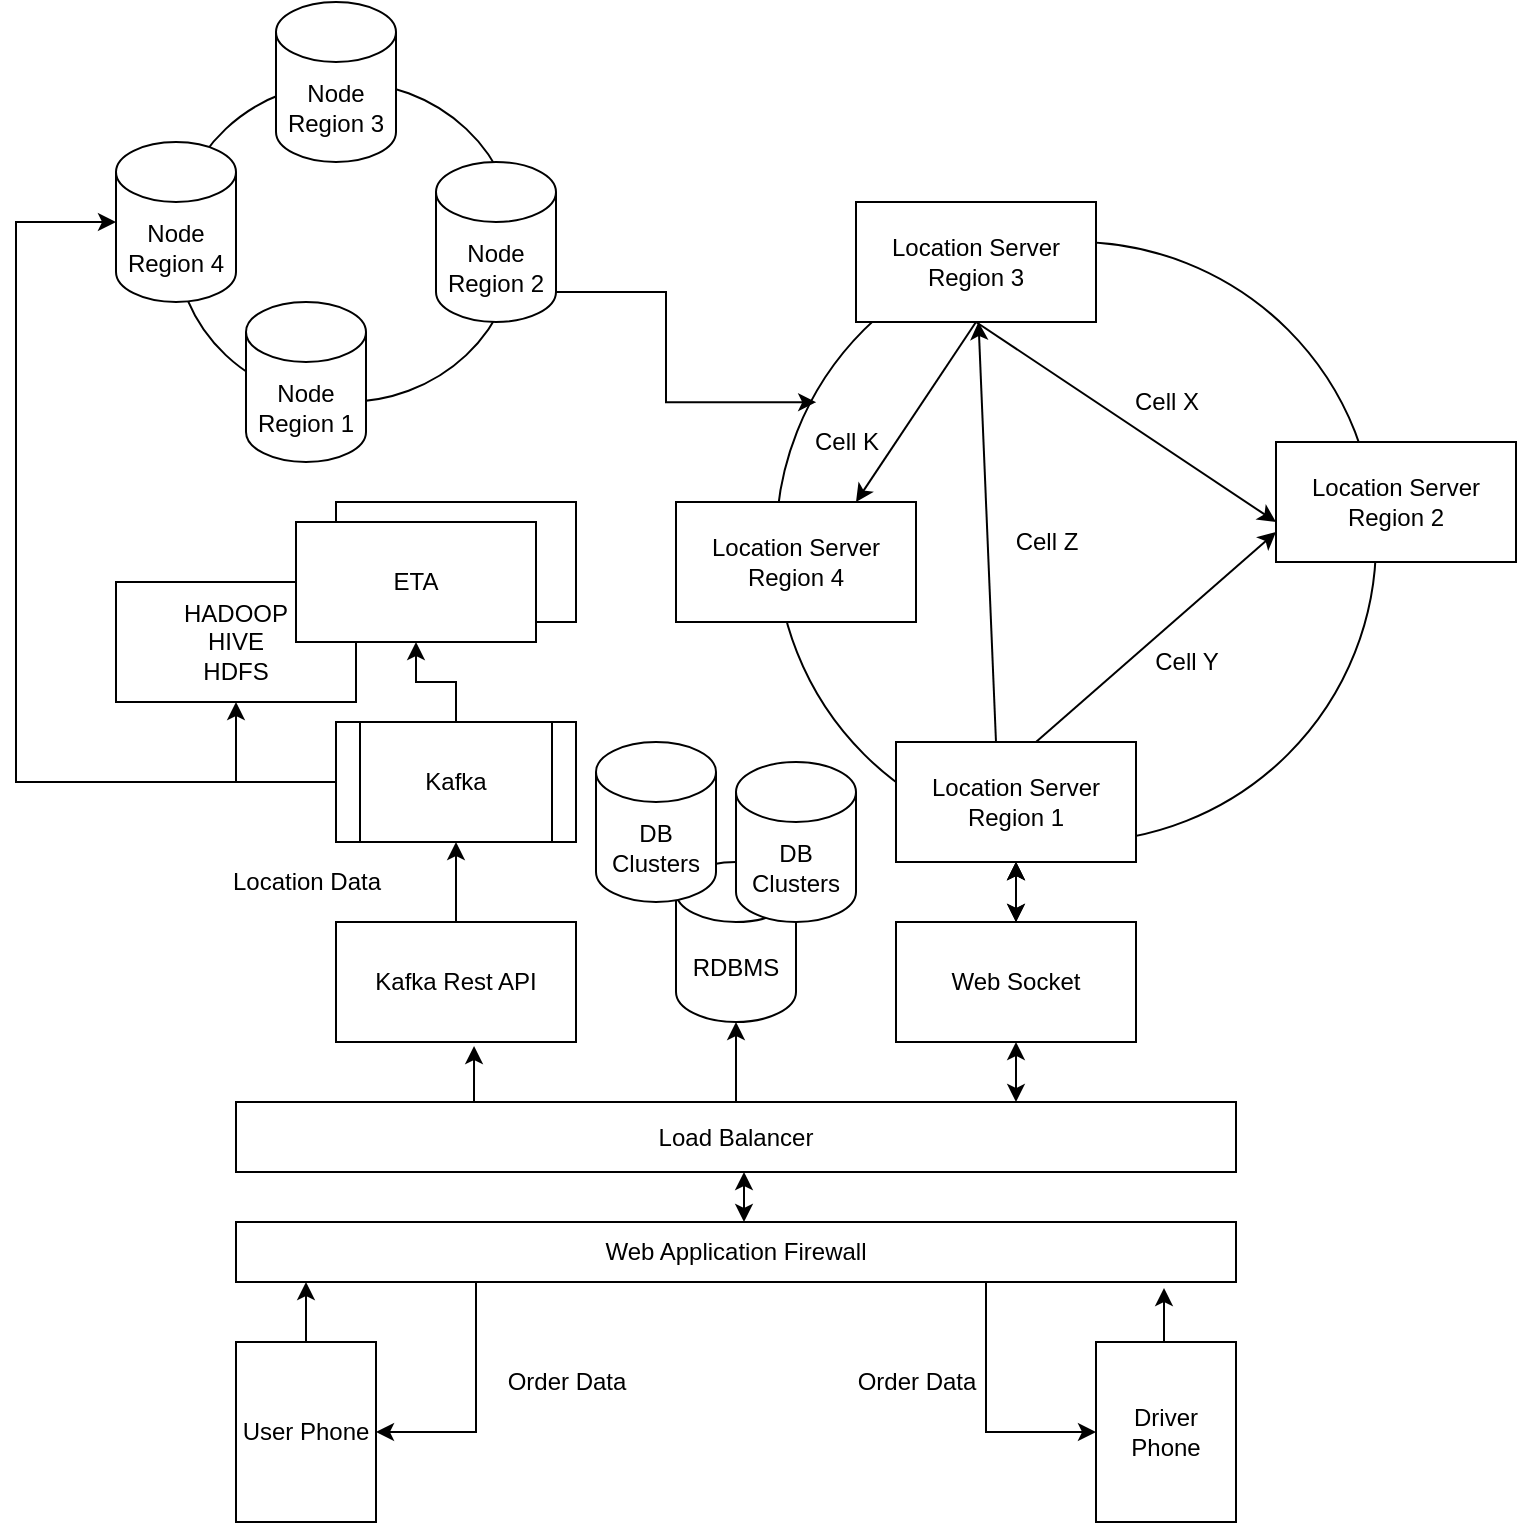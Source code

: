 <mxfile version="13.7.5" type="github">
  <diagram id="a-hNKrIe5wcMUVFYVmN9" name="Page-1">
    <mxGraphModel dx="1038" dy="541" grid="1" gridSize="10" guides="1" tooltips="1" connect="1" arrows="1" fold="1" page="1" pageScale="1" pageWidth="827" pageHeight="1169" math="0" shadow="0">
      <root>
        <mxCell id="0" />
        <mxCell id="1" parent="0" />
        <mxCell id="E4Z5nEvZud3JDpQfC3DB-65" value="" style="rounded=0;whiteSpace=wrap;html=1;" vertex="1" parent="1">
          <mxGeometry x="210" y="300" width="120" height="60" as="geometry" />
        </mxCell>
        <mxCell id="E4Z5nEvZud3JDpQfC3DB-8" style="edgeStyle=orthogonalEdgeStyle;rounded=0;orthogonalLoop=1;jettySize=auto;html=1;exitX=0.5;exitY=0;exitDx=0;exitDy=0;entryX=0.07;entryY=1;entryDx=0;entryDy=0;entryPerimeter=0;" edge="1" parent="1" source="E4Z5nEvZud3JDpQfC3DB-1" target="E4Z5nEvZud3JDpQfC3DB-3">
          <mxGeometry relative="1" as="geometry" />
        </mxCell>
        <mxCell id="E4Z5nEvZud3JDpQfC3DB-1" value="User Phone" style="rounded=0;whiteSpace=wrap;html=1;" vertex="1" parent="1">
          <mxGeometry x="160" y="720" width="70" height="90" as="geometry" />
        </mxCell>
        <mxCell id="E4Z5nEvZud3JDpQfC3DB-9" style="edgeStyle=orthogonalEdgeStyle;rounded=0;orthogonalLoop=1;jettySize=auto;html=1;exitX=0.5;exitY=0;exitDx=0;exitDy=0;entryX=0.928;entryY=1.1;entryDx=0;entryDy=0;entryPerimeter=0;" edge="1" parent="1" source="E4Z5nEvZud3JDpQfC3DB-2" target="E4Z5nEvZud3JDpQfC3DB-3">
          <mxGeometry relative="1" as="geometry" />
        </mxCell>
        <mxCell id="E4Z5nEvZud3JDpQfC3DB-2" value="Driver Phone" style="rounded=0;whiteSpace=wrap;html=1;" vertex="1" parent="1">
          <mxGeometry x="590" y="720" width="70" height="90" as="geometry" />
        </mxCell>
        <mxCell id="E4Z5nEvZud3JDpQfC3DB-61" style="edgeStyle=orthogonalEdgeStyle;rounded=0;orthogonalLoop=1;jettySize=auto;html=1;entryX=1;entryY=0.5;entryDx=0;entryDy=0;" edge="1" parent="1" source="E4Z5nEvZud3JDpQfC3DB-3" target="E4Z5nEvZud3JDpQfC3DB-1">
          <mxGeometry relative="1" as="geometry">
            <Array as="points">
              <mxPoint x="280" y="765" />
            </Array>
          </mxGeometry>
        </mxCell>
        <mxCell id="E4Z5nEvZud3JDpQfC3DB-62" style="edgeStyle=orthogonalEdgeStyle;rounded=0;orthogonalLoop=1;jettySize=auto;html=1;entryX=0;entryY=0.5;entryDx=0;entryDy=0;exitX=0.75;exitY=1;exitDx=0;exitDy=0;" edge="1" parent="1" source="E4Z5nEvZud3JDpQfC3DB-3" target="E4Z5nEvZud3JDpQfC3DB-2">
          <mxGeometry relative="1" as="geometry">
            <mxPoint x="470" y="700" as="sourcePoint" />
          </mxGeometry>
        </mxCell>
        <mxCell id="E4Z5nEvZud3JDpQfC3DB-3" value="Web Application Firewall" style="rounded=0;whiteSpace=wrap;html=1;" vertex="1" parent="1">
          <mxGeometry x="160" y="660" width="500" height="30" as="geometry" />
        </mxCell>
        <mxCell id="E4Z5nEvZud3JDpQfC3DB-11" style="edgeStyle=orthogonalEdgeStyle;rounded=0;orthogonalLoop=1;jettySize=auto;html=1;exitX=0.25;exitY=0;exitDx=0;exitDy=0;entryX=0.541;entryY=1.067;entryDx=0;entryDy=0;entryPerimeter=0;" edge="1" parent="1" source="E4Z5nEvZud3JDpQfC3DB-4">
          <mxGeometry relative="1" as="geometry">
            <mxPoint x="279.02" y="572.01" as="targetPoint" />
          </mxGeometry>
        </mxCell>
        <mxCell id="E4Z5nEvZud3JDpQfC3DB-70" style="edgeStyle=orthogonalEdgeStyle;rounded=0;orthogonalLoop=1;jettySize=auto;html=1;exitX=0.5;exitY=0;exitDx=0;exitDy=0;" edge="1" parent="1" source="E4Z5nEvZud3JDpQfC3DB-4" target="E4Z5nEvZud3JDpQfC3DB-69">
          <mxGeometry relative="1" as="geometry" />
        </mxCell>
        <mxCell id="E4Z5nEvZud3JDpQfC3DB-4" value="Load Balancer" style="rounded=0;whiteSpace=wrap;html=1;" vertex="1" parent="1">
          <mxGeometry x="160" y="600" width="500" height="35" as="geometry" />
        </mxCell>
        <mxCell id="E4Z5nEvZud3JDpQfC3DB-20" style="edgeStyle=orthogonalEdgeStyle;rounded=0;orthogonalLoop=1;jettySize=auto;html=1;exitX=0.5;exitY=0;exitDx=0;exitDy=0;entryX=0.5;entryY=1;entryDx=0;entryDy=0;" edge="1" parent="1" source="E4Z5nEvZud3JDpQfC3DB-13" target="E4Z5nEvZud3JDpQfC3DB-18">
          <mxGeometry relative="1" as="geometry" />
        </mxCell>
        <mxCell id="E4Z5nEvZud3JDpQfC3DB-13" value="Kafka Rest API" style="rounded=0;whiteSpace=wrap;html=1;" vertex="1" parent="1">
          <mxGeometry x="210" y="510" width="120" height="60" as="geometry" />
        </mxCell>
        <mxCell id="E4Z5nEvZud3JDpQfC3DB-57" value="" style="edgeStyle=orthogonalEdgeStyle;rounded=0;orthogonalLoop=1;jettySize=auto;html=1;" edge="1" parent="1" source="E4Z5nEvZud3JDpQfC3DB-14" target="E4Z5nEvZud3JDpQfC3DB-25">
          <mxGeometry relative="1" as="geometry" />
        </mxCell>
        <mxCell id="E4Z5nEvZud3JDpQfC3DB-14" value="Web Socket" style="rounded=0;whiteSpace=wrap;html=1;" vertex="1" parent="1">
          <mxGeometry x="490" y="510" width="120" height="60" as="geometry" />
        </mxCell>
        <mxCell id="E4Z5nEvZud3JDpQfC3DB-64" style="edgeStyle=orthogonalEdgeStyle;rounded=0;orthogonalLoop=1;jettySize=auto;html=1;exitX=0.5;exitY=0;exitDx=0;exitDy=0;entryX=0.5;entryY=1;entryDx=0;entryDy=0;" edge="1" parent="1" source="E4Z5nEvZud3JDpQfC3DB-18" target="E4Z5nEvZud3JDpQfC3DB-28">
          <mxGeometry relative="1" as="geometry" />
        </mxCell>
        <mxCell id="E4Z5nEvZud3JDpQfC3DB-71" style="edgeStyle=orthogonalEdgeStyle;rounded=0;orthogonalLoop=1;jettySize=auto;html=1;exitX=0;exitY=0.5;exitDx=0;exitDy=0;entryX=0.5;entryY=1;entryDx=0;entryDy=0;" edge="1" parent="1" source="E4Z5nEvZud3JDpQfC3DB-18" target="E4Z5nEvZud3JDpQfC3DB-19">
          <mxGeometry relative="1" as="geometry" />
        </mxCell>
        <mxCell id="E4Z5nEvZud3JDpQfC3DB-80" style="edgeStyle=orthogonalEdgeStyle;rounded=0;orthogonalLoop=1;jettySize=auto;html=1;entryX=0;entryY=0.5;entryDx=0;entryDy=0;entryPerimeter=0;" edge="1" parent="1" source="E4Z5nEvZud3JDpQfC3DB-18" target="E4Z5nEvZud3JDpQfC3DB-39">
          <mxGeometry relative="1" as="geometry">
            <Array as="points">
              <mxPoint x="50" y="440" />
              <mxPoint x="50" y="160" />
            </Array>
          </mxGeometry>
        </mxCell>
        <mxCell id="E4Z5nEvZud3JDpQfC3DB-18" value="Kafka" style="shape=process;whiteSpace=wrap;html=1;backgroundOutline=1;" vertex="1" parent="1">
          <mxGeometry x="210" y="410" width="120" height="60" as="geometry" />
        </mxCell>
        <mxCell id="E4Z5nEvZud3JDpQfC3DB-19" value="&lt;div&gt;HADOOP&lt;/div&gt;&lt;div&gt;HIVE&lt;/div&gt;&lt;div&gt;HDFS&lt;br&gt;&lt;/div&gt;" style="rounded=0;whiteSpace=wrap;html=1;" vertex="1" parent="1">
          <mxGeometry x="100" y="340" width="120" height="60" as="geometry" />
        </mxCell>
        <mxCell id="E4Z5nEvZud3JDpQfC3DB-22" value="" style="ellipse;whiteSpace=wrap;html=1;aspect=fixed;" vertex="1" parent="1">
          <mxGeometry x="430" y="170" width="300" height="300" as="geometry" />
        </mxCell>
        <mxCell id="E4Z5nEvZud3JDpQfC3DB-23" value="Location Server Region 3" style="rounded=0;whiteSpace=wrap;html=1;" vertex="1" parent="1">
          <mxGeometry x="470" y="150" width="120" height="60" as="geometry" />
        </mxCell>
        <mxCell id="E4Z5nEvZud3JDpQfC3DB-24" value="Location Server Region 2" style="rounded=0;whiteSpace=wrap;html=1;" vertex="1" parent="1">
          <mxGeometry x="680" y="270" width="120" height="60" as="geometry" />
        </mxCell>
        <mxCell id="E4Z5nEvZud3JDpQfC3DB-25" value="Location Server Region 1" style="rounded=0;whiteSpace=wrap;html=1;" vertex="1" parent="1">
          <mxGeometry x="490" y="420" width="120" height="60" as="geometry" />
        </mxCell>
        <mxCell id="E4Z5nEvZud3JDpQfC3DB-26" value="Location Server Region 4" style="rounded=0;whiteSpace=wrap;html=1;" vertex="1" parent="1">
          <mxGeometry x="380" y="300" width="120" height="60" as="geometry" />
        </mxCell>
        <mxCell id="E4Z5nEvZud3JDpQfC3DB-28" value="ETA" style="rounded=0;whiteSpace=wrap;html=1;" vertex="1" parent="1">
          <mxGeometry x="190" y="310" width="120" height="60" as="geometry" />
        </mxCell>
        <mxCell id="E4Z5nEvZud3JDpQfC3DB-38" value="" style="ellipse;whiteSpace=wrap;html=1;" vertex="1" parent="1">
          <mxGeometry x="130" y="90" width="170" height="160" as="geometry" />
        </mxCell>
        <mxCell id="E4Z5nEvZud3JDpQfC3DB-35" value="Node Region 1" style="shape=cylinder3;whiteSpace=wrap;html=1;boundedLbl=1;backgroundOutline=1;size=15;" vertex="1" parent="1">
          <mxGeometry x="165" y="200" width="60" height="80" as="geometry" />
        </mxCell>
        <mxCell id="E4Z5nEvZud3JDpQfC3DB-66" style="edgeStyle=orthogonalEdgeStyle;rounded=0;orthogonalLoop=1;jettySize=auto;html=1;exitX=1;exitY=1;exitDx=0;exitDy=-15;exitPerimeter=0;entryX=0.067;entryY=0.267;entryDx=0;entryDy=0;entryPerimeter=0;" edge="1" parent="1" source="E4Z5nEvZud3JDpQfC3DB-36" target="E4Z5nEvZud3JDpQfC3DB-22">
          <mxGeometry relative="1" as="geometry" />
        </mxCell>
        <mxCell id="E4Z5nEvZud3JDpQfC3DB-36" value="Node Region 2" style="shape=cylinder3;whiteSpace=wrap;html=1;boundedLbl=1;backgroundOutline=1;size=15;" vertex="1" parent="1">
          <mxGeometry x="260" y="130" width="60" height="80" as="geometry" />
        </mxCell>
        <mxCell id="E4Z5nEvZud3JDpQfC3DB-37" value="Node Region 3" style="shape=cylinder3;whiteSpace=wrap;html=1;boundedLbl=1;backgroundOutline=1;size=15;" vertex="1" parent="1">
          <mxGeometry x="180" y="50" width="60" height="80" as="geometry" />
        </mxCell>
        <mxCell id="E4Z5nEvZud3JDpQfC3DB-39" value="Node Region 4" style="shape=cylinder3;whiteSpace=wrap;html=1;boundedLbl=1;backgroundOutline=1;size=15;" vertex="1" parent="1">
          <mxGeometry x="100" y="120" width="60" height="80" as="geometry" />
        </mxCell>
        <mxCell id="E4Z5nEvZud3JDpQfC3DB-41" value="" style="endArrow=classic;html=1;entryX=0;entryY=0.75;entryDx=0;entryDy=0;" edge="1" parent="1" target="E4Z5nEvZud3JDpQfC3DB-24">
          <mxGeometry width="50" height="50" relative="1" as="geometry">
            <mxPoint x="560" y="420" as="sourcePoint" />
            <mxPoint x="610" y="370" as="targetPoint" />
          </mxGeometry>
        </mxCell>
        <mxCell id="E4Z5nEvZud3JDpQfC3DB-42" value="" style="endArrow=classic;html=1;" edge="1" parent="1" target="E4Z5nEvZud3JDpQfC3DB-23">
          <mxGeometry width="50" height="50" relative="1" as="geometry">
            <mxPoint x="540" y="420" as="sourcePoint" />
            <mxPoint x="590" y="370" as="targetPoint" />
          </mxGeometry>
        </mxCell>
        <mxCell id="E4Z5nEvZud3JDpQfC3DB-46" value="" style="endArrow=classic;html=1;entryX=0.75;entryY=0;entryDx=0;entryDy=0;" edge="1" parent="1" target="E4Z5nEvZud3JDpQfC3DB-26">
          <mxGeometry width="50" height="50" relative="1" as="geometry">
            <mxPoint x="530" y="210" as="sourcePoint" />
            <mxPoint x="490" y="270" as="targetPoint" />
          </mxGeometry>
        </mxCell>
        <mxCell id="E4Z5nEvZud3JDpQfC3DB-47" value="" style="endArrow=classic;html=1;exitX=0.5;exitY=1;exitDx=0;exitDy=0;" edge="1" parent="1" source="E4Z5nEvZud3JDpQfC3DB-23">
          <mxGeometry width="50" height="50" relative="1" as="geometry">
            <mxPoint x="540" y="220" as="sourcePoint" />
            <mxPoint x="680" y="310" as="targetPoint" />
          </mxGeometry>
        </mxCell>
        <mxCell id="E4Z5nEvZud3JDpQfC3DB-54" value="" style="endArrow=classic;startArrow=classic;html=1;exitX=0.5;exitY=0;exitDx=0;exitDy=0;entryX=0.5;entryY=1;entryDx=0;entryDy=0;" edge="1" parent="1" source="E4Z5nEvZud3JDpQfC3DB-14" target="E4Z5nEvZud3JDpQfC3DB-25">
          <mxGeometry width="50" height="50" relative="1" as="geometry">
            <mxPoint x="505" y="530" as="sourcePoint" />
            <mxPoint x="555" y="480" as="targetPoint" />
          </mxGeometry>
        </mxCell>
        <mxCell id="E4Z5nEvZud3JDpQfC3DB-55" value="" style="endArrow=classic;startArrow=classic;html=1;exitX=0.5;exitY=0;exitDx=0;exitDy=0;entryX=0.5;entryY=1;entryDx=0;entryDy=0;" edge="1" parent="1">
          <mxGeometry width="50" height="50" relative="1" as="geometry">
            <mxPoint x="550" y="510" as="sourcePoint" />
            <mxPoint x="550" y="480" as="targetPoint" />
          </mxGeometry>
        </mxCell>
        <mxCell id="E4Z5nEvZud3JDpQfC3DB-59" value="" style="endArrow=classic;startArrow=classic;html=1;entryX=0.5;entryY=1;entryDx=0;entryDy=0;exitX=0.78;exitY=0;exitDx=0;exitDy=0;exitPerimeter=0;" edge="1" parent="1" source="E4Z5nEvZud3JDpQfC3DB-4" target="E4Z5nEvZud3JDpQfC3DB-14">
          <mxGeometry width="50" height="50" relative="1" as="geometry">
            <mxPoint x="390" y="590" as="sourcePoint" />
            <mxPoint x="440" y="540" as="targetPoint" />
          </mxGeometry>
        </mxCell>
        <mxCell id="E4Z5nEvZud3JDpQfC3DB-60" value="" style="endArrow=classic;startArrow=classic;html=1;" edge="1" parent="1">
          <mxGeometry width="50" height="50" relative="1" as="geometry">
            <mxPoint x="414" y="660" as="sourcePoint" />
            <mxPoint x="414" y="635" as="targetPoint" />
            <Array as="points">
              <mxPoint x="414" y="635" />
            </Array>
          </mxGeometry>
        </mxCell>
        <mxCell id="E4Z5nEvZud3JDpQfC3DB-68" value="Order Data" style="text;html=1;align=center;verticalAlign=middle;resizable=0;points=[];autosize=1;" vertex="1" parent="1">
          <mxGeometry x="465" y="730" width="70" height="20" as="geometry" />
        </mxCell>
        <mxCell id="E4Z5nEvZud3JDpQfC3DB-69" value="RDBMS" style="shape=cylinder3;whiteSpace=wrap;html=1;boundedLbl=1;backgroundOutline=1;size=15;" vertex="1" parent="1">
          <mxGeometry x="380" y="480" width="60" height="80" as="geometry" />
        </mxCell>
        <mxCell id="E4Z5nEvZud3JDpQfC3DB-72" value="DB Clusters" style="shape=cylinder3;whiteSpace=wrap;html=1;boundedLbl=1;backgroundOutline=1;size=15;" vertex="1" parent="1">
          <mxGeometry x="340" y="420" width="60" height="80" as="geometry" />
        </mxCell>
        <mxCell id="E4Z5nEvZud3JDpQfC3DB-73" value="DB Clusters" style="shape=cylinder3;whiteSpace=wrap;html=1;boundedLbl=1;backgroundOutline=1;size=15;" vertex="1" parent="1">
          <mxGeometry x="410" y="430" width="60" height="80" as="geometry" />
        </mxCell>
        <mxCell id="E4Z5nEvZud3JDpQfC3DB-74" value="Order Data" style="text;html=1;align=center;verticalAlign=middle;resizable=0;points=[];autosize=1;" vertex="1" parent="1">
          <mxGeometry x="290" y="730" width="70" height="20" as="geometry" />
        </mxCell>
        <mxCell id="E4Z5nEvZud3JDpQfC3DB-75" value="Location Data" style="text;html=1;align=center;verticalAlign=middle;resizable=0;points=[];autosize=1;" vertex="1" parent="1">
          <mxGeometry x="150" y="480" width="90" height="20" as="geometry" />
        </mxCell>
        <mxCell id="E4Z5nEvZud3JDpQfC3DB-76" value="Cell X" style="text;html=1;align=center;verticalAlign=middle;resizable=0;points=[];autosize=1;" vertex="1" parent="1">
          <mxGeometry x="600" y="240" width="50" height="20" as="geometry" />
        </mxCell>
        <mxCell id="E4Z5nEvZud3JDpQfC3DB-77" value="Cell Y" style="text;html=1;align=center;verticalAlign=middle;resizable=0;points=[];autosize=1;" vertex="1" parent="1">
          <mxGeometry x="610" y="370" width="50" height="20" as="geometry" />
        </mxCell>
        <mxCell id="E4Z5nEvZud3JDpQfC3DB-78" value="Cell Z" style="text;html=1;align=center;verticalAlign=middle;resizable=0;points=[];autosize=1;" vertex="1" parent="1">
          <mxGeometry x="540" y="310" width="50" height="20" as="geometry" />
        </mxCell>
        <mxCell id="E4Z5nEvZud3JDpQfC3DB-79" value="Cell K" style="text;html=1;align=center;verticalAlign=middle;resizable=0;points=[];autosize=1;" vertex="1" parent="1">
          <mxGeometry x="440" y="260" width="50" height="20" as="geometry" />
        </mxCell>
      </root>
    </mxGraphModel>
  </diagram>
</mxfile>
